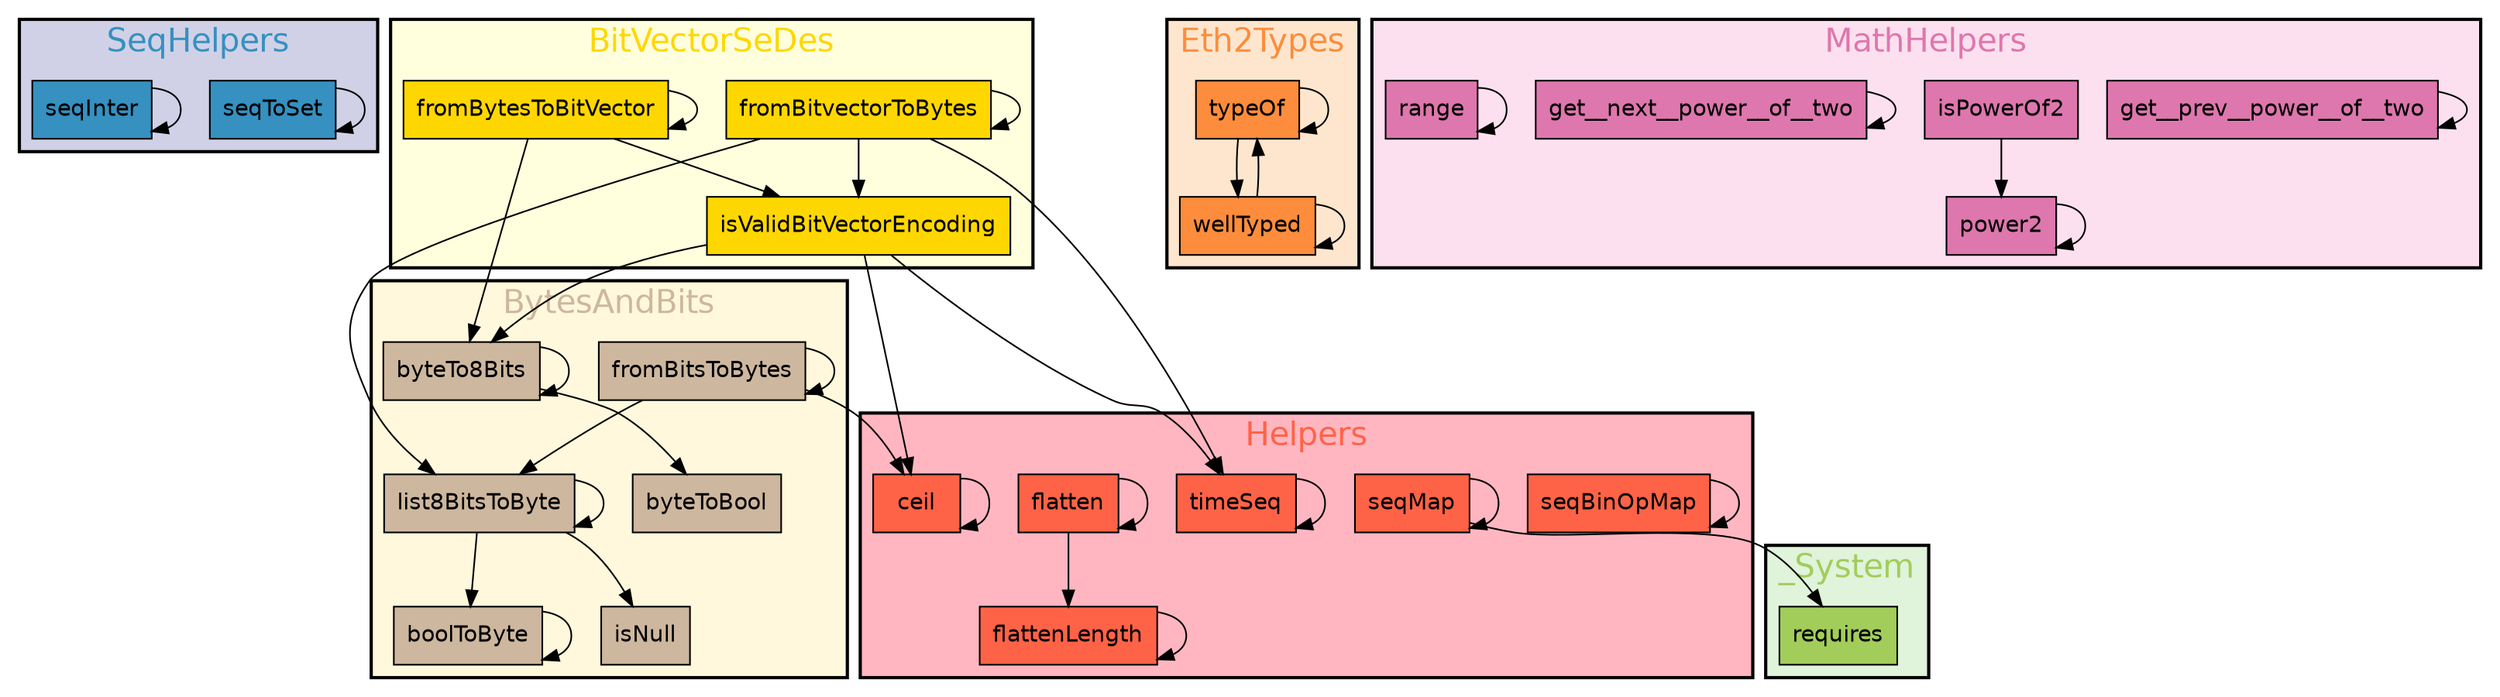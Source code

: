 digraph G {
fontname=helvetica;
subgraph cluster_SeqHelpers {
style=filled;
fontsize="20.0";
fillcolor="#d0d1e6";
fontcolor="#3690c0";
penwidth=2;
label=SeqHelpers;
seqToSet [shape=rectangle, style=filled, fontname=helvetica, fillcolor="#3690c0"];
seqInter [shape=rectangle, style=filled, fontname=helvetica, fillcolor="#3690c0"];
}

subgraph cluster_BytesAndBits {
style=filled;
fontsize="20.0";
fillcolor=cornsilk;
fontcolor=bisque3;
penwidth=2;
label=BytesAndBits;
byteTo8Bits [shape=rectangle, style=filled, fontname=helvetica, fillcolor=bisque3];
fromBitsToBytes [shape=rectangle, style=filled, fontname=helvetica, fillcolor=bisque3];
boolToByte [shape=rectangle, style=filled, fontname=helvetica, fillcolor=bisque3];
byteToBool [shape=rectangle, style=filled, fontname=helvetica, fillcolor=bisque3];
list8BitsToByte [shape=rectangle, style=filled, fontname=helvetica, fillcolor=bisque3];
isNull [shape=rectangle, style=filled, fontname=helvetica, fillcolor=bisque3];
}

subgraph cluster_Eth2Types {
style=filled;
fontsize="20.0";
fillcolor="#fee6ce";
fontcolor="#fd8d3c";
penwidth=2;
label=Eth2Types;
typeOf [shape=rectangle, style=filled, fontname=helvetica, fillcolor="#fd8d3c"];
wellTyped [shape=rectangle, style=filled, fontname=helvetica, fillcolor="#fd8d3c"];
}

subgraph cluster_MathHelpers {
style=filled;
fontsize="20.0";
fillcolor="#fde0ef";
fontcolor="#de77ae";
penwidth=2;
label=MathHelpers;
get__prev__power__of__two [shape=rectangle, style=filled, fontname=helvetica, fillcolor="#de77ae"];
isPowerOf2 [shape=rectangle, style=filled, fontname=helvetica, fillcolor="#de77ae"];
power2 [shape=rectangle, style=filled, fontname=helvetica, fillcolor="#de77ae"];
get__next__power__of__two [shape=rectangle, style=filled, fontname=helvetica, fillcolor="#de77ae"];
range [shape=rectangle, style=filled, fontname=helvetica, fillcolor="#de77ae"];
}

subgraph cluster_Helpers {
style=filled;
fontsize="20.0";
fillcolor=lightpink;
fontcolor=tomato;
penwidth=2;
label=Helpers;
seqBinOpMap [shape=rectangle, style=filled, fontname=helvetica, fillcolor=tomato];
seqMap [shape=rectangle, style=filled, fontname=helvetica, fillcolor=tomato];
timeSeq [shape=rectangle, style=filled, fontname=helvetica, fillcolor=tomato];
flatten [shape=rectangle, style=filled, fontname=helvetica, fillcolor=tomato];
ceil [shape=rectangle, style=filled, fontname=helvetica, fillcolor=tomato];
flattenLength [shape=rectangle, style=filled, fontname=helvetica, fillcolor=tomato];
}

subgraph cluster_BitVectorSeDes {
style=filled;
fontsize="20.0";
fillcolor="#ffffdd";
fontcolor=gold;
penwidth=2;
label=BitVectorSeDes;
isValidBitVectorEncoding [shape=rectangle, style=filled, fontname=helvetica, fillcolor=gold];
fromBytesToBitVector [shape=rectangle, style=filled, fontname=helvetica, fillcolor=gold];
fromBitvectorToBytes [shape=rectangle, style=filled, fontname=helvetica, fillcolor=gold];
}

subgraph cluster__System {
style=filled;
fontsize="20.0";
fillcolor="#e0f3db";
fontcolor=darkolivegreen3;
penwidth=2;
label=_System;
requires [shape=rectangle, style=filled, fontname=helvetica, fillcolor=darkolivegreen3];
}

seqBinOpMap -> seqBinOpMap;
seqMap -> requires;
seqMap -> seqMap;
timeSeq -> timeSeq;
byteTo8Bits -> byteTo8Bits;
byteTo8Bits -> byteToBool;
typeOf -> typeOf;
typeOf -> wellTyped;
fromBitsToBytes -> ceil;
fromBitsToBytes -> fromBitsToBytes;
fromBitsToBytes -> list8BitsToByte;
get__prev__power__of__two -> get__prev__power__of__two;
isValidBitVectorEncoding -> byteTo8Bits;
isValidBitVectorEncoding -> ceil;
isValidBitVectorEncoding -> timeSeq;
flatten -> flatten;
flatten -> flattenLength;
boolToByte -> boolToByte;
isPowerOf2 -> power2;
power2 -> power2;
fromBytesToBitVector -> byteTo8Bits;
fromBytesToBitVector -> fromBytesToBitVector;
fromBytesToBitVector -> isValidBitVectorEncoding;
ceil -> ceil;
list8BitsToByte -> boolToByte;
list8BitsToByte -> isNull;
list8BitsToByte -> list8BitsToByte;
flattenLength -> flattenLength;
seqToSet -> seqToSet;
fromBitvectorToBytes -> fromBitvectorToBytes;
fromBitvectorToBytes -> isValidBitVectorEncoding;
fromBitvectorToBytes -> list8BitsToByte;
fromBitvectorToBytes -> timeSeq;
get__next__power__of__two -> get__next__power__of__two;
range -> range;
wellTyped -> typeOf;
wellTyped -> wellTyped;
seqInter -> seqInter;
}
